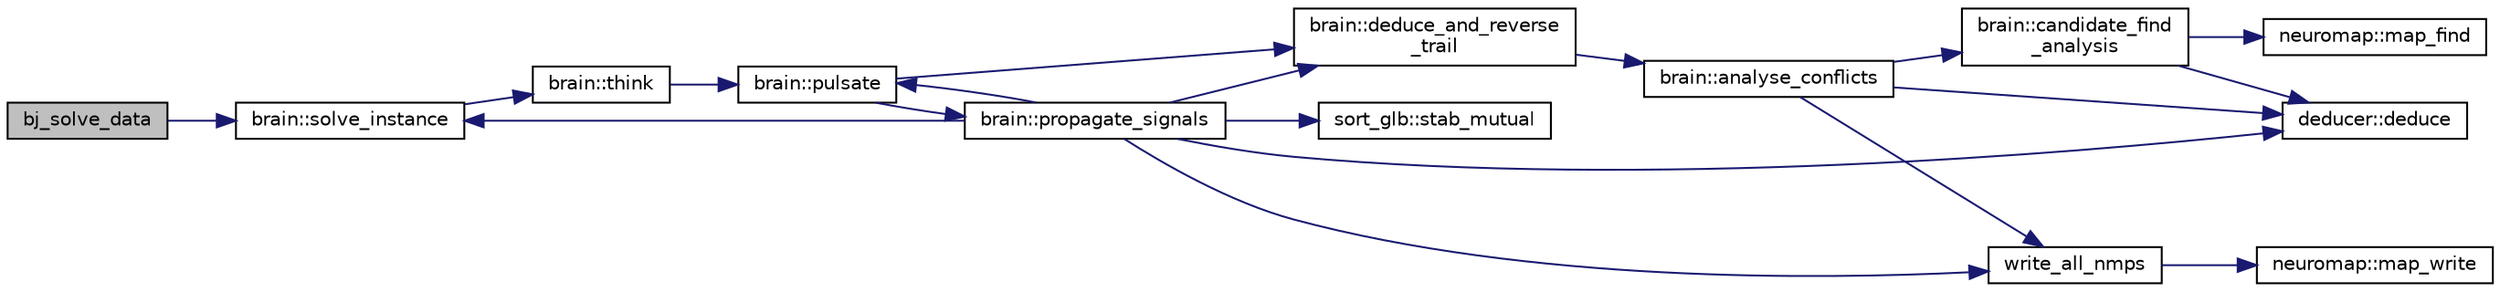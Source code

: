 digraph "bj_solve_data"
{
 // INTERACTIVE_SVG=YES
  edge [fontname="Helvetica",fontsize="10",labelfontname="Helvetica",labelfontsize="10"];
  node [fontname="Helvetica",fontsize="10",shape=record];
  rankdir="LR";
  Node1 [label="bj_solve_data",height=0.2,width=0.4,color="black", fillcolor="grey75", style="filled", fontcolor="black"];
  Node1 -> Node2 [color="midnightblue",fontsize="10",style="solid",fontname="Helvetica"];
  Node2 [label="brain::solve_instance",height=0.2,width=0.4,color="black", fillcolor="white", style="filled",URL="$d7/d79/classbrain.html#a2daa8c1c03eea62a51a359470bb64cc7",tooltip="This is the starting point to solve any instance. It is the main function of the implementation. "];
  Node2 -> Node3 [color="midnightblue",fontsize="10",style="solid",fontname="Helvetica"];
  Node3 [label="brain::think",height=0.2,width=0.4,color="black", fillcolor="white", style="filled",URL="$d7/d79/classbrain.html#a8524441f8b863aec8fe2cc9c3ad2d21a",tooltip="This is the main processing function to solve an instance. It get called by solve_instance. "];
  Node3 -> Node4 [color="midnightblue",fontsize="10",style="solid",fontname="Helvetica"];
  Node4 [label="brain::pulsate",height=0.2,width=0.4,color="black", fillcolor="white", style="filled",URL="$d7/d79/classbrain.html#a9728a44b4e7b71ddb4a47bb25af05612",tooltip="This is the basic step function while solving an instance. It does one full backtrack. "];
  Node4 -> Node5 [color="midnightblue",fontsize="10",style="solid",fontname="Helvetica"];
  Node5 [label="brain::propagate_signals",height=0.2,width=0.4,color="black", fillcolor="white", style="filled",URL="$d7/d79/classbrain.html#a28eeaf513dd81fcb3dcb21fb37f58ccb",tooltip="This is function does BCP and most of the maintaining of the neuromap s (candidates) to be written an..."];
  Node5 -> Node4 [color="midnightblue",fontsize="10",style="solid",fontname="Helvetica"];
  Node5 -> Node2 [color="midnightblue",fontsize="10",style="solid",fontname="Helvetica"];
  Node5 -> Node6 [color="midnightblue",fontsize="10",style="solid",fontname="Helvetica"];
  Node6 [label="brain::deduce_and_reverse\l_trail",height=0.2,width=0.4,color="black", fillcolor="white", style="filled",URL="$d7/d79/classbrain.html#a8d880c7f0e91a5dbb2cedaefdb704153",tooltip="Does all analysis and one backtrack. "];
  Node6 -> Node7 [color="midnightblue",fontsize="10",style="solid",fontname="Helvetica"];
  Node7 [label="brain::analyse_conflicts",height=0.2,width=0.4,color="black", fillcolor="white", style="filled",URL="$d7/d79/classbrain.html#adec5742918fedd1636a6152502bd409c",tooltip="Does conflict analysis, BCFFs finding and BCFFs writing. "];
  Node7 -> Node8 [color="midnightblue",fontsize="10",style="solid",fontname="Helvetica"];
  Node8 [label="deducer::deduce",height=0.2,width=0.4,color="black", fillcolor="white", style="filled",URL="$d7/d0b/classdeducer.html#a7db42a9dfc25ed6ed6747faea2c90961",tooltip="It does normal resolution analysis (CDCL). "];
  Node7 -> Node9 [color="midnightblue",fontsize="10",style="solid",fontname="Helvetica"];
  Node9 [label="brain::candidate_find\l_analysis",height=0.2,width=0.4,color="black", fillcolor="white", style="filled",URL="$d7/d79/classbrain.html#a16dcda6892686c581ca095f51e6a9def",tooltip="Does full BCFF finding with active write candidates. "];
  Node9 -> Node10 [color="midnightblue",fontsize="10",style="solid",fontname="Helvetica"];
  Node10 [label="neuromap::map_find",height=0.2,width=0.4,color="black", fillcolor="white", style="filled",URL="$d6/d45/classneuromap.html#a5da738c0ecb7ba74a4fc435ca33b1fcb",tooltip="It tries to find a neuromap. "];
  Node9 -> Node8 [color="midnightblue",fontsize="10",style="solid",fontname="Helvetica"];
  Node7 -> Node11 [color="midnightblue",fontsize="10",style="solid",fontname="Helvetica"];
  Node11 [label="write_all_nmps",height=0.2,width=0.4,color="black", fillcolor="white", style="filled",URL="$db/d3c/brain_8h.html#a14f74143760dde7c17a99c26c736c198",tooltip="Writes all neuromap s (candidates) that need writing. "];
  Node11 -> Node12 [color="midnightblue",fontsize="10",style="solid",fontname="Helvetica"];
  Node12 [label="neuromap::map_write",height=0.2,width=0.4,color="black", fillcolor="white", style="filled",URL="$d6/d45/classneuromap.html#adb0c3a4698866c919272f9b4ba5998fd",tooltip="It tries to write a neuromap. "];
  Node5 -> Node8 [color="midnightblue",fontsize="10",style="solid",fontname="Helvetica"];
  Node5 -> Node11 [color="midnightblue",fontsize="10",style="solid",fontname="Helvetica"];
  Node5 -> Node13 [color="midnightblue",fontsize="10",style="solid",fontname="Helvetica"];
  Node13 [label="sort_glb::stab_mutual",height=0.2,width=0.4,color="black", fillcolor="white", style="filled",URL="$d7/dec/classsort__glb.html#ad87061a8532cc773200ba06d939a6dfc",tooltip="It stabilizes two &#39;loaded&#39; (initialized) sort_glb with a neuromap (no further refinement is possible)..."];
  Node4 -> Node6 [color="midnightblue",fontsize="10",style="solid",fontname="Helvetica"];
}
